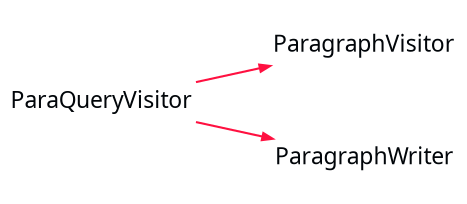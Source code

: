 digraph {
 rankdir = "LR"
 bgcolor = none;
 layout  = dot;
 edge [
   arrowsize = "0.5"
   color     = "#FF1040FF"
 ]
 DxzKpO3[
   shape    = none
   label    = "ParaQueryVisitor"
   margin   = "0.01"
   fontname = "Segoe UI"
   fontsize = "11"
   fontcolor= "#010509FF"
 ]
 DSr4hpu[
   shape    = none
   label    = "ParagraphVisitor"
   margin   = "0.01"
   fontname = "Segoe UI"
   fontsize = "11"
   fontcolor= "#010509FF"
 ]
 Dyf4hpu[
   shape    = none
   label    = "ParagraphWriter"
   margin   = "0.01"
   fontname = "Segoe UI"
   fontsize = "11"
   fontcolor= "#010509FF"
 ]
 DxzKpO3->DSr4hpu
 DxzKpO3->Dyf4hpu
}
